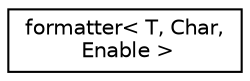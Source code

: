 digraph "Graphical Class Hierarchy"
{
  edge [fontname="Helvetica",fontsize="10",labelfontname="Helvetica",labelfontsize="10"];
  node [fontname="Helvetica",fontsize="10",shape=record];
  rankdir="LR";
  Node1 [label="formatter\< T, Char,\l Enable \>",height=0.2,width=0.4,color="black", fillcolor="white", style="filled",URL="$structformatter.html"];
}
